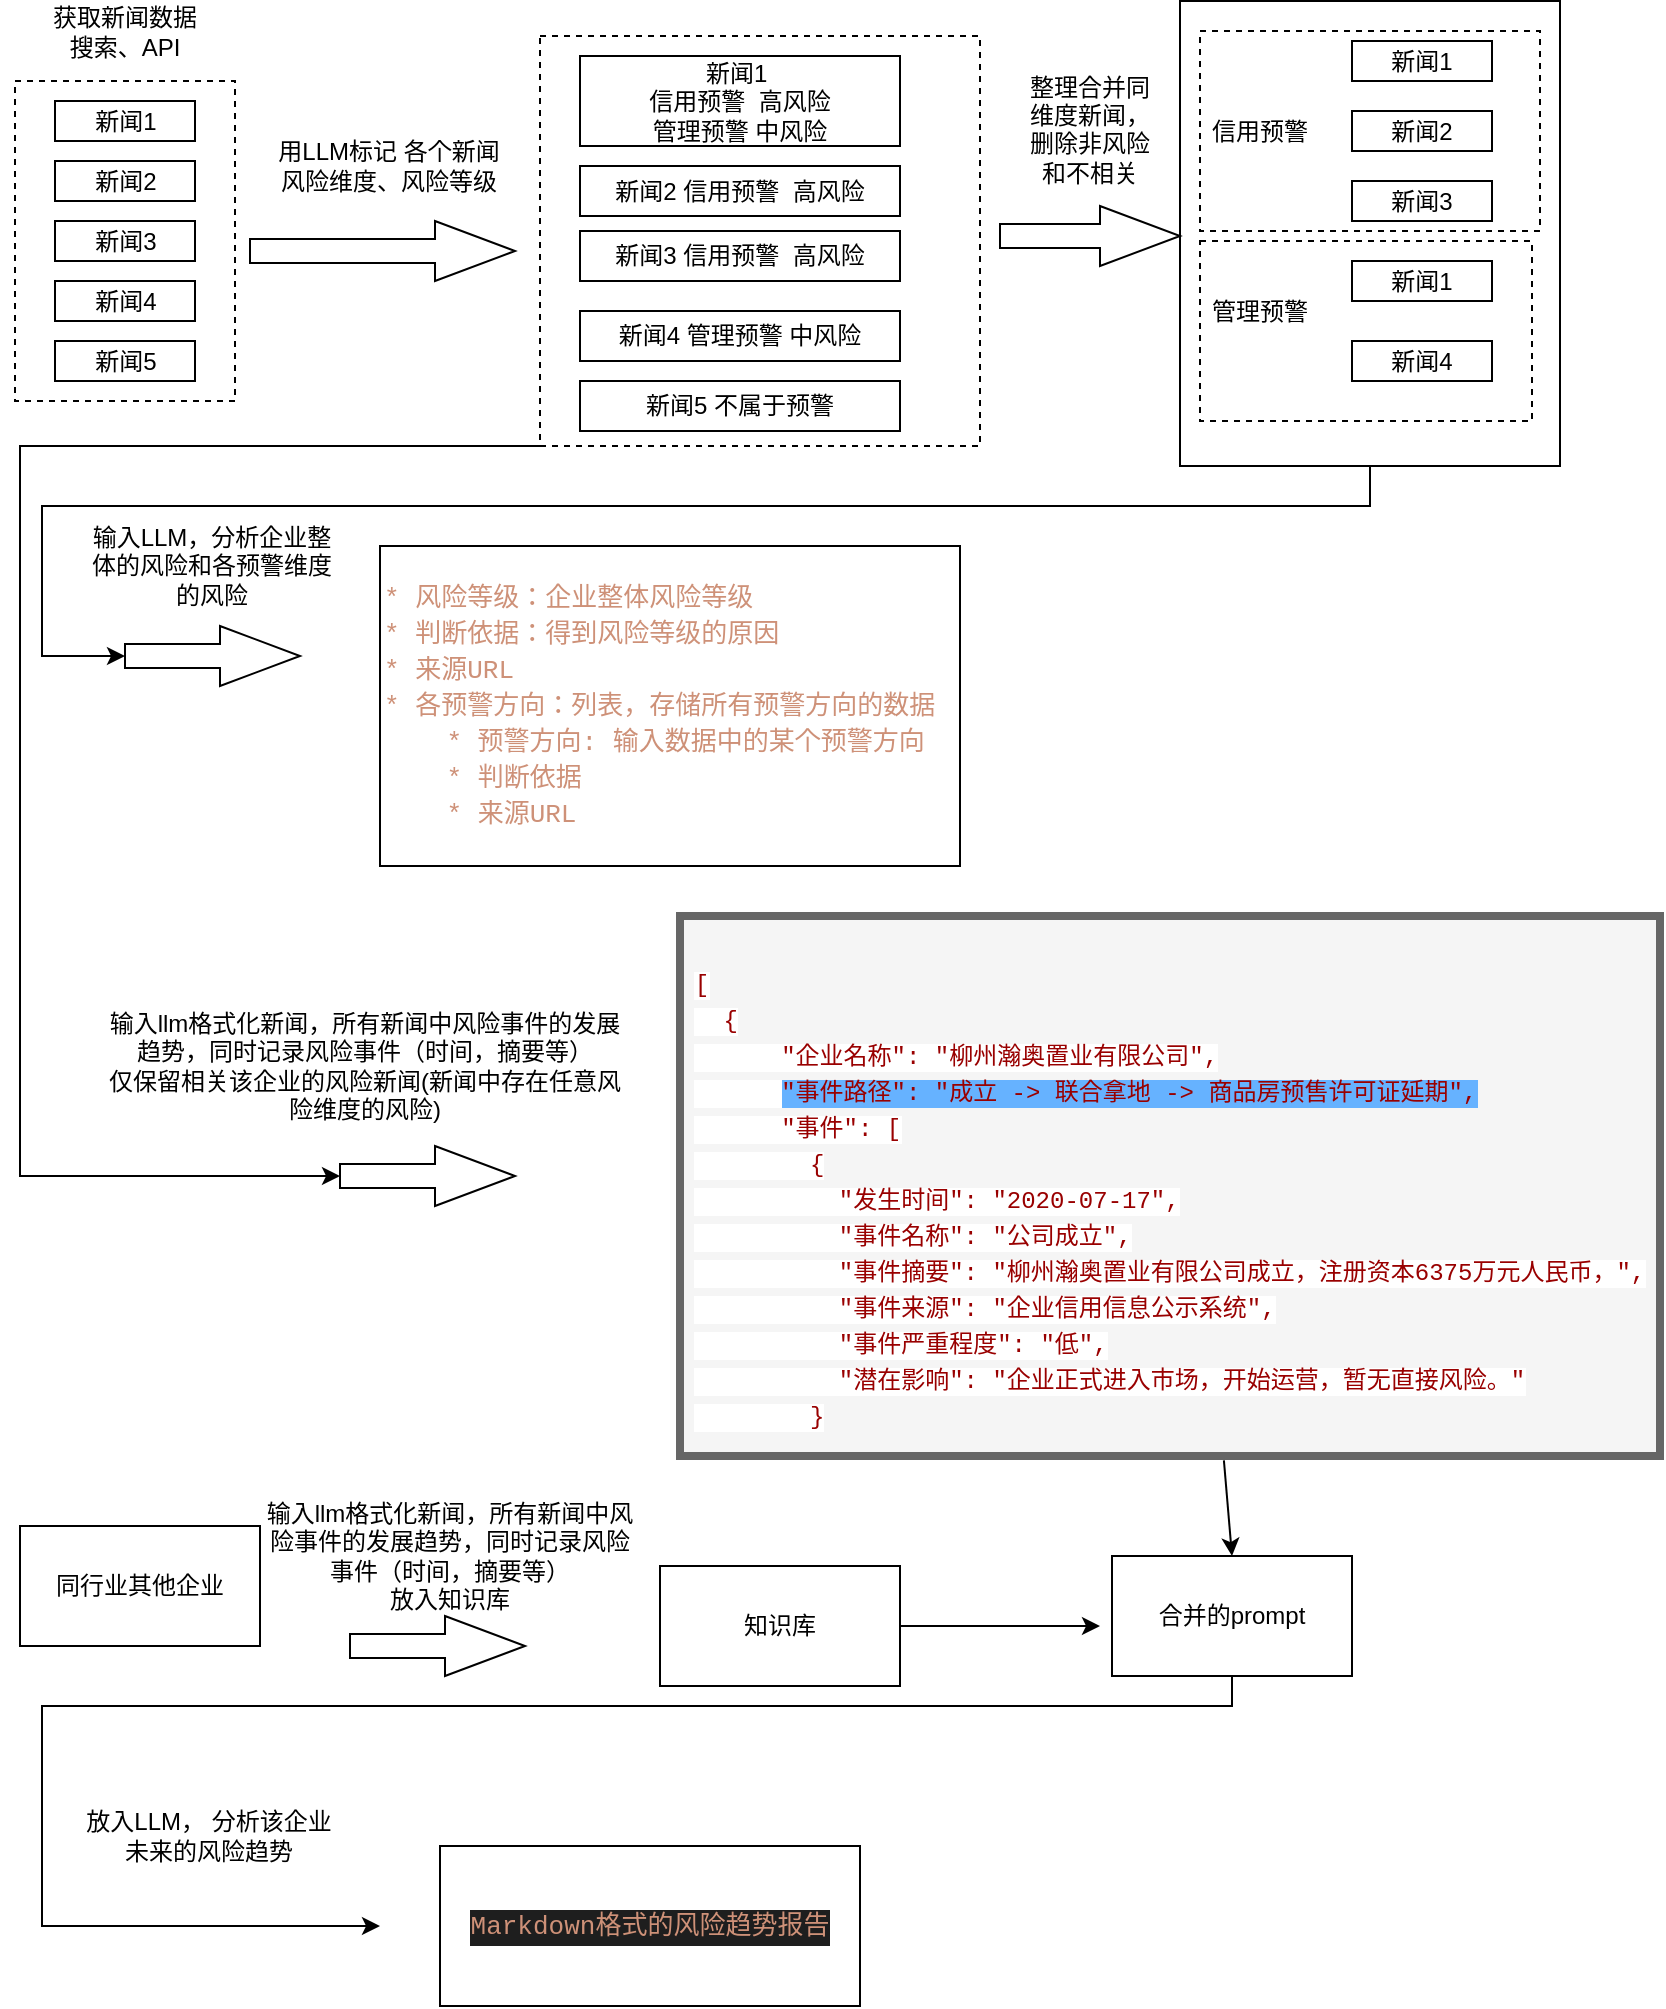 <mxfile version="26.2.15">
  <diagram name="Page-1" id="-CptS_FyW93wxNX5hnl3">
    <mxGraphModel dx="938" dy="606" grid="1" gridSize="10" guides="1" tooltips="1" connect="1" arrows="1" fold="1" page="1" pageScale="1" pageWidth="827" pageHeight="1169" math="0" shadow="0">
      <root>
        <mxCell id="0" />
        <mxCell id="1" parent="0" />
        <mxCell id="sgrRT7Y9RnZKxksEeC1y-48" style="edgeStyle=orthogonalEdgeStyle;rounded=0;orthogonalLoop=1;jettySize=auto;html=1;entryX=0;entryY=0.5;entryDx=0;entryDy=0;entryPerimeter=0;" parent="1" source="sgrRT7Y9RnZKxksEeC1y-44" target="sgrRT7Y9RnZKxksEeC1y-42" edge="1">
          <mxGeometry relative="1" as="geometry">
            <mxPoint x="40" y="360" as="targetPoint" />
            <Array as="points">
              <mxPoint x="705" y="290" />
              <mxPoint x="41" y="290" />
              <mxPoint x="41" y="365" />
            </Array>
          </mxGeometry>
        </mxCell>
        <mxCell id="sgrRT7Y9RnZKxksEeC1y-44" value="" style="rounded=0;whiteSpace=wrap;html=1;" parent="1" vertex="1">
          <mxGeometry x="610" y="37.5" width="190" height="232.5" as="geometry" />
        </mxCell>
        <mxCell id="sgrRT7Y9RnZKxksEeC1y-24" value="" style="rounded=0;whiteSpace=wrap;html=1;dashed=1;" parent="1" vertex="1">
          <mxGeometry x="620" y="157.5" width="166" height="90" as="geometry" />
        </mxCell>
        <mxCell id="sgrRT7Y9RnZKxksEeC1y-23" value="" style="rounded=0;whiteSpace=wrap;html=1;dashed=1;" parent="1" vertex="1">
          <mxGeometry x="620" y="52.5" width="170" height="100" as="geometry" />
        </mxCell>
        <mxCell id="sgrRT7Y9RnZKxksEeC1y-10" value="" style="rounded=0;whiteSpace=wrap;html=1;dashed=1;fillColor=none;" parent="1" vertex="1">
          <mxGeometry x="27.5" y="77.5" width="110" height="160" as="geometry" />
        </mxCell>
        <mxCell id="sgrRT7Y9RnZKxksEeC1y-1" value="新闻5" style="rounded=0;whiteSpace=wrap;html=1;" parent="1" vertex="1">
          <mxGeometry x="47.5" y="207.5" width="70" height="20" as="geometry" />
        </mxCell>
        <mxCell id="sgrRT7Y9RnZKxksEeC1y-2" value="新闻4" style="rounded=0;whiteSpace=wrap;html=1;" parent="1" vertex="1">
          <mxGeometry x="47.5" y="177.5" width="70" height="20" as="geometry" />
        </mxCell>
        <mxCell id="sgrRT7Y9RnZKxksEeC1y-3" value="新闻3" style="rounded=0;whiteSpace=wrap;html=1;" parent="1" vertex="1">
          <mxGeometry x="47.5" y="147.5" width="70" height="20" as="geometry" />
        </mxCell>
        <mxCell id="sgrRT7Y9RnZKxksEeC1y-4" value="新闻2" style="rounded=0;whiteSpace=wrap;html=1;" parent="1" vertex="1">
          <mxGeometry x="47.5" y="117.5" width="70" height="20" as="geometry" />
        </mxCell>
        <mxCell id="sgrRT7Y9RnZKxksEeC1y-5" value="新闻1" style="rounded=0;whiteSpace=wrap;html=1;" parent="1" vertex="1">
          <mxGeometry x="47.5" y="87.5" width="70" height="20" as="geometry" />
        </mxCell>
        <mxCell id="sgrRT7Y9RnZKxksEeC1y-9" value="获取新闻数据&lt;div&gt;搜索、API&lt;/div&gt;" style="text;html=1;align=center;verticalAlign=middle;whiteSpace=wrap;rounded=0;" parent="1" vertex="1">
          <mxGeometry x="20" y="37.5" width="125" height="30" as="geometry" />
        </mxCell>
        <mxCell id="sgrRT7Y9RnZKxksEeC1y-14" value="用LLM标记 各个新闻&lt;div&gt;风险维度、风险等级&lt;/div&gt;" style="text;html=1;align=center;verticalAlign=middle;whiteSpace=wrap;rounded=0;" parent="1" vertex="1">
          <mxGeometry x="137.5" y="95" width="152.5" height="50" as="geometry" />
        </mxCell>
        <mxCell id="sgrRT7Y9RnZKxksEeC1y-15" value="信用预警" style="text;html=1;align=center;verticalAlign=middle;whiteSpace=wrap;rounded=0;" parent="1" vertex="1">
          <mxGeometry x="620" y="87.5" width="60" height="30" as="geometry" />
        </mxCell>
        <mxCell id="sgrRT7Y9RnZKxksEeC1y-16" value="管理预警" style="text;html=1;align=center;verticalAlign=middle;whiteSpace=wrap;rounded=0;" parent="1" vertex="1">
          <mxGeometry x="620" y="177.5" width="60" height="30" as="geometry" />
        </mxCell>
        <mxCell id="sgrRT7Y9RnZKxksEeC1y-17" value="新闻1" style="rounded=0;whiteSpace=wrap;html=1;" parent="1" vertex="1">
          <mxGeometry x="696" y="57.5" width="70" height="20" as="geometry" />
        </mxCell>
        <mxCell id="sgrRT7Y9RnZKxksEeC1y-18" value="新闻2" style="rounded=0;whiteSpace=wrap;html=1;" parent="1" vertex="1">
          <mxGeometry x="696" y="92.5" width="70" height="20" as="geometry" />
        </mxCell>
        <mxCell id="sgrRT7Y9RnZKxksEeC1y-19" value="新闻3" style="rounded=0;whiteSpace=wrap;html=1;" parent="1" vertex="1">
          <mxGeometry x="696" y="127.5" width="70" height="20" as="geometry" />
        </mxCell>
        <mxCell id="sgrRT7Y9RnZKxksEeC1y-20" value="新闻1" style="rounded=0;whiteSpace=wrap;html=1;" parent="1" vertex="1">
          <mxGeometry x="696" y="167.5" width="70" height="20" as="geometry" />
        </mxCell>
        <mxCell id="sgrRT7Y9RnZKxksEeC1y-22" value="新闻4" style="rounded=0;whiteSpace=wrap;html=1;" parent="1" vertex="1">
          <mxGeometry x="696" y="207.5" width="70" height="20" as="geometry" />
        </mxCell>
        <mxCell id="sgrRT7Y9RnZKxksEeC1y-25" value="" style="html=1;shadow=0;dashed=0;align=center;verticalAlign=middle;shape=mxgraph.arrows2.arrow;dy=0.6;dx=40;notch=0;" parent="1" vertex="1">
          <mxGeometry x="145" y="147.5" width="132.5" height="30" as="geometry" />
        </mxCell>
        <mxCell id="sgrRT7Y9RnZKxksEeC1y-27" value="" style="html=1;shadow=0;dashed=0;align=center;verticalAlign=middle;shape=mxgraph.arrows2.arrow;dy=0.6;dx=40;notch=0;" parent="1" vertex="1">
          <mxGeometry x="520" y="140" width="90" height="30" as="geometry" />
        </mxCell>
        <mxCell id="sgrRT7Y9RnZKxksEeC1y-29" value="整理合并同维度新闻，删除非风险和不相关&lt;div&gt;&lt;br&gt;&lt;/div&gt;" style="text;html=1;align=center;verticalAlign=middle;whiteSpace=wrap;rounded=0;" parent="1" vertex="1">
          <mxGeometry x="530" y="97.5" width="70" height="22.5" as="geometry" />
        </mxCell>
        <mxCell id="sgrRT7Y9RnZKxksEeC1y-32" value="" style="rounded=0;whiteSpace=wrap;html=1;dashed=1;fillColor=none;" parent="1" vertex="1">
          <mxGeometry x="290" y="55" width="220" height="205" as="geometry" />
        </mxCell>
        <mxCell id="sgrRT7Y9RnZKxksEeC1y-33" value="新闻5 不属于预警" style="rounded=0;whiteSpace=wrap;html=1;" parent="1" vertex="1">
          <mxGeometry x="310" y="227.5" width="160" height="25" as="geometry" />
        </mxCell>
        <mxCell id="sgrRT7Y9RnZKxksEeC1y-34" value="新闻4 管理预警 中风险" style="rounded=0;whiteSpace=wrap;html=1;" parent="1" vertex="1">
          <mxGeometry x="310" y="192.5" width="160" height="25" as="geometry" />
        </mxCell>
        <mxCell id="sgrRT7Y9RnZKxksEeC1y-35" value="新闻3 信用预警&amp;nbsp; 高风险" style="rounded=0;whiteSpace=wrap;html=1;" parent="1" vertex="1">
          <mxGeometry x="310" y="152.5" width="160" height="25" as="geometry" />
        </mxCell>
        <mxCell id="sgrRT7Y9RnZKxksEeC1y-36" value="新闻2 信用预警&amp;nbsp; 高风险" style="rounded=0;whiteSpace=wrap;html=1;" parent="1" vertex="1">
          <mxGeometry x="310" y="120" width="160" height="25" as="geometry" />
        </mxCell>
        <mxCell id="sgrRT7Y9RnZKxksEeC1y-37" value="新闻1&amp;nbsp;&lt;div&gt;信用预警&amp;nbsp; 高风险&lt;div&gt;管理预警 中风险&lt;/div&gt;&lt;/div&gt;" style="rounded=0;whiteSpace=wrap;html=1;" parent="1" vertex="1">
          <mxGeometry x="310" y="65" width="160" height="45" as="geometry" />
        </mxCell>
        <mxCell id="sgrRT7Y9RnZKxksEeC1y-40" value="输入LLM，分析企业整体的风险和各预警维度的风险" style="text;html=1;align=center;verticalAlign=middle;whiteSpace=wrap;rounded=0;" parent="1" vertex="1">
          <mxGeometry x="61.25" y="290" width="130" height="60" as="geometry" />
        </mxCell>
        <mxCell id="sgrRT7Y9RnZKxksEeC1y-42" value="" style="html=1;shadow=0;dashed=0;align=center;verticalAlign=middle;shape=mxgraph.arrows2.arrow;dy=0.6;dx=40;notch=0;" parent="1" vertex="1">
          <mxGeometry x="82.5" y="350" width="87.5" height="30" as="geometry" />
        </mxCell>
        <mxCell id="sgrRT7Y9RnZKxksEeC1y-50" value="&lt;div style=&quot;color: rgb(212, 212, 212); font-family: Consolas, &amp;quot;Courier New&amp;quot;, monospace; font-size: 13px; line-height: 18px; white-space: pre;&quot;&gt;&lt;div style=&quot;&quot;&gt;&lt;span style=&quot;color: rgb(206, 145, 120);&quot;&gt;* 风险等级：企业整体风险等级&lt;/span&gt;&lt;/div&gt;&lt;div style=&quot;&quot;&gt;&lt;span style=&quot;color: rgb(206, 145, 120);&quot;&gt;* 判断依据：得到风险等级的原因&lt;br/&gt;* 来源URL&lt;/span&gt;&lt;/div&gt;&lt;div style=&quot;&quot;&gt;&lt;span style=&quot;color: rgb(206, 145, 120);&quot;&gt;* 各预警方向：列表，存储所有预警方向的数据&lt;/span&gt;&lt;/div&gt;&lt;div style=&quot;&quot;&gt;&lt;span style=&quot;color: rgb(206, 145, 120);&quot;&gt;&amp;nbsp; &amp;nbsp; * 预警方向: 输入数据中的某个预警方向&lt;/span&gt;&lt;/div&gt;&lt;div style=&quot;&quot;&gt;&lt;span style=&quot;color: rgb(206, 145, 120);&quot;&gt;&amp;nbsp; &amp;nbsp; * &lt;/span&gt;&lt;span style=&quot;color: rgb(206, 145, 120); background-color: transparent;&quot;&gt;判断依据&lt;br/&gt;    * &lt;/span&gt;&lt;span style=&quot;color: rgb(206, 145, 120); background-color: transparent;&quot;&gt;来源URL&lt;/span&gt;&lt;/div&gt;&lt;/div&gt;" style="rounded=0;whiteSpace=wrap;html=1;align=left;" parent="1" vertex="1">
          <mxGeometry x="210" y="310" width="290" height="160" as="geometry" />
        </mxCell>
        <mxCell id="sgrRT7Y9RnZKxksEeC1y-52" value="知识库" style="rounded=0;whiteSpace=wrap;html=1;" parent="1" vertex="1">
          <mxGeometry x="350" y="820" width="120" height="60" as="geometry" />
        </mxCell>
        <mxCell id="sgrRT7Y9RnZKxksEeC1y-60" value="输入llm格式化新闻，所有新闻中风险事件的发展趋势，同时记录风险事件（时间，摘要等）&lt;br&gt;仅保留相关该企业的风险新闻(新闻中存在任意风险维度的风险)" style="text;html=1;align=center;verticalAlign=middle;whiteSpace=wrap;rounded=0;" parent="1" vertex="1">
          <mxGeometry x="70" y="530" width="265" height="80" as="geometry" />
        </mxCell>
        <mxCell id="sgrRT7Y9RnZKxksEeC1y-61" value="" style="html=1;shadow=0;dashed=0;align=center;verticalAlign=middle;shape=mxgraph.arrows2.arrow;dy=0.6;dx=40;notch=0;" parent="1" vertex="1">
          <mxGeometry x="190" y="610" width="87.5" height="30" as="geometry" />
        </mxCell>
        <mxCell id="sgrRT7Y9RnZKxksEeC1y-62" value="&lt;div style=&quot;text-align: left;&quot;&gt;&lt;font style=&quot;color: rgb(153, 0, 0); background-color: light-dark(#ffffff, var(--ge-dark-color, #121212));&quot;&gt;&lt;br&gt;&lt;/font&gt;&lt;/div&gt;&lt;div style=&quot;font-family: Consolas, &amp;quot;Courier New&amp;quot;, monospace; font-weight: normal; line-height: 18px; white-space: pre;&quot;&gt;&lt;div style=&quot;text-align: left;&quot;&gt;&lt;font style=&quot;color: rgb(153, 0, 0); background-color: light-dark(#ffffff, var(--ge-dark-color, #121212));&quot;&gt;[&lt;/font&gt;&lt;/div&gt;&lt;div style=&quot;text-align: left;&quot;&gt;&lt;font style=&quot;color: rgb(153, 0, 0); background-color: light-dark(#ffffff, var(--ge-dark-color, #121212));&quot;&gt;&amp;nbsp; {&lt;/font&gt;&lt;/div&gt;&lt;div style=&quot;text-align: left;&quot;&gt;&lt;font style=&quot;color: rgb(153, 0, 0); background-color: light-dark(#ffffff, var(--ge-dark-color, #121212));&quot;&gt;&lt;span&gt;&amp;nbsp; &amp;nbsp; &amp;nbsp; &lt;/span&gt;&lt;span&gt;&quot;企业名称&quot;&lt;/span&gt;&lt;span&gt;: &lt;/span&gt;&lt;span&gt;&quot;柳州瀚奥置业有限公司&quot;&lt;/span&gt;&lt;span&gt;,&lt;/span&gt;&lt;/font&gt;&lt;/div&gt;&lt;div style=&quot;text-align: left;&quot;&gt;&lt;font style=&quot;color: rgb(153, 0, 0);&quot;&gt;&lt;span style=&quot;background-color: light-dark(#ffffff, var(--ge-dark-color, #121212));&quot;&gt;&amp;nbsp; &amp;nbsp; &amp;nbsp; &lt;/span&gt;&lt;span style=&quot;background-color: rgb(102, 178, 255);&quot;&gt;&quot;事件路径&quot;: &quot;成立 -&amp;gt; 联合拿地 -&amp;gt; 商品房预售许可证延期&quot;,&lt;/span&gt;&lt;/font&gt;&lt;/div&gt;&lt;div style=&quot;text-align: left;&quot;&gt;&lt;font style=&quot;color: rgb(153, 0, 0); background-color: light-dark(#ffffff, var(--ge-dark-color, #121212));&quot;&gt;&lt;span&gt;&amp;nbsp; &amp;nbsp; &amp;nbsp; &lt;/span&gt;&lt;span&gt;&quot;事件&quot;&lt;/span&gt;&lt;span&gt;: [&lt;/span&gt;&lt;/font&gt;&lt;/div&gt;&lt;div style=&quot;text-align: left;&quot;&gt;&lt;font style=&quot;color: rgb(153, 0, 0); background-color: light-dark(#ffffff, var(--ge-dark-color, #121212));&quot;&gt;&amp;nbsp; &amp;nbsp; &amp;nbsp; &amp;nbsp; {&lt;/font&gt;&lt;/div&gt;&lt;div style=&quot;text-align: left;&quot;&gt;&lt;font style=&quot;color: rgb(153, 0, 0); background-color: light-dark(#ffffff, var(--ge-dark-color, #121212));&quot;&gt;&lt;span&gt;&amp;nbsp; &amp;nbsp; &amp;nbsp; &amp;nbsp; &amp;nbsp; &lt;/span&gt;&lt;span&gt;&quot;发生时间&quot;&lt;/span&gt;&lt;span&gt;: &lt;/span&gt;&lt;span&gt;&quot;2020-07-17&quot;&lt;/span&gt;&lt;span&gt;,&lt;/span&gt;&lt;/font&gt;&lt;/div&gt;&lt;div style=&quot;text-align: left;&quot;&gt;&lt;font style=&quot;color: rgb(153, 0, 0); background-color: light-dark(#ffffff, var(--ge-dark-color, #121212));&quot;&gt;&lt;span&gt;&amp;nbsp; &amp;nbsp; &amp;nbsp; &amp;nbsp; &amp;nbsp; &lt;/span&gt;&lt;span&gt;&quot;事件名称&quot;&lt;/span&gt;&lt;span&gt;: &lt;/span&gt;&lt;span&gt;&quot;公司成立&quot;&lt;/span&gt;&lt;span&gt;,&lt;/span&gt;&lt;/font&gt;&lt;/div&gt;&lt;div style=&quot;text-align: left;&quot;&gt;&lt;font style=&quot;color: rgb(153, 0, 0); background-color: light-dark(#ffffff, var(--ge-dark-color, #121212));&quot;&gt;&lt;span&gt;&amp;nbsp; &amp;nbsp; &amp;nbsp; &amp;nbsp; &amp;nbsp; &lt;/span&gt;&lt;span&gt;&quot;事件摘要&quot;&lt;/span&gt;&lt;span&gt;: &lt;/span&gt;&lt;span&gt;&quot;柳州瀚奥置业有限公司成立，注册资本6375万元人民币，&quot;&lt;/span&gt;&lt;span&gt;,&lt;/span&gt;&lt;/font&gt;&lt;/div&gt;&lt;div style=&quot;text-align: left;&quot;&gt;&lt;font style=&quot;color: rgb(153, 0, 0); background-color: light-dark(#ffffff, var(--ge-dark-color, #121212));&quot;&gt;&lt;span&gt;&amp;nbsp; &amp;nbsp; &amp;nbsp; &amp;nbsp; &amp;nbsp; &lt;/span&gt;&lt;span&gt;&quot;事件来源&quot;&lt;/span&gt;&lt;span&gt;: &lt;/span&gt;&lt;span&gt;&quot;企业信用信息公示系统&quot;&lt;/span&gt;&lt;span&gt;,&lt;/span&gt;&lt;/font&gt;&lt;/div&gt;&lt;div style=&quot;text-align: left;&quot;&gt;&lt;font style=&quot;color: rgb(153, 0, 0); background-color: light-dark(#ffffff, var(--ge-dark-color, #121212));&quot;&gt;&lt;span&gt;&amp;nbsp; &amp;nbsp; &amp;nbsp; &amp;nbsp; &amp;nbsp; &lt;/span&gt;&lt;span&gt;&quot;事件严重程度&quot;&lt;/span&gt;&lt;span&gt;: &lt;/span&gt;&lt;span&gt;&quot;低&quot;&lt;/span&gt;&lt;span&gt;,&lt;/span&gt;&lt;/font&gt;&lt;/div&gt;&lt;div style=&quot;text-align: left;&quot;&gt;&lt;font style=&quot;color: rgb(153, 0, 0); background-color: light-dark(#ffffff, var(--ge-dark-color, #121212));&quot;&gt;&lt;span&gt;&amp;nbsp; &amp;nbsp; &amp;nbsp; &amp;nbsp; &amp;nbsp; &lt;/span&gt;&lt;span&gt;&quot;潜在影响&quot;&lt;/span&gt;&lt;span&gt;: &lt;/span&gt;&lt;span&gt;&quot;企业正式进入市场，开始运营，暂无直接风险。&quot;&lt;/span&gt;&lt;/font&gt;&lt;/div&gt;&lt;div style=&quot;text-align: left;&quot;&gt;&lt;font style=&quot;color: rgb(153, 0, 0); background-color: light-dark(#ffffff, var(--ge-dark-color, #121212));&quot;&gt;&amp;nbsp; &amp;nbsp; &amp;nbsp; &amp;nbsp; }&lt;/font&gt;&lt;/div&gt;&lt;/div&gt;" style="text;html=1;align=center;verticalAlign=middle;whiteSpace=wrap;rounded=0;strokeWidth=4;fillColor=#f5f5f5;fontColor=#333333;strokeColor=#666666;" parent="1" vertex="1">
          <mxGeometry x="360" y="495" width="490" height="270" as="geometry" />
        </mxCell>
        <mxCell id="sgrRT7Y9RnZKxksEeC1y-63" value="同行业其他企业" style="rounded=0;whiteSpace=wrap;html=1;" parent="1" vertex="1">
          <mxGeometry x="30" y="800" width="120" height="60" as="geometry" />
        </mxCell>
        <mxCell id="sgrRT7Y9RnZKxksEeC1y-66" value="输入llm格式化新闻，所有新闻中风险事件的发展趋势，同时记录风险事件（时间，摘要等）&lt;div&gt;放入知识库&lt;/div&gt;" style="text;html=1;align=center;verticalAlign=middle;whiteSpace=wrap;rounded=0;" parent="1" vertex="1">
          <mxGeometry x="150" y="785" width="190" height="60" as="geometry" />
        </mxCell>
        <mxCell id="sgrRT7Y9RnZKxksEeC1y-67" value="" style="html=1;shadow=0;dashed=0;align=center;verticalAlign=middle;shape=mxgraph.arrows2.arrow;dy=0.6;dx=40;notch=0;" parent="1" vertex="1">
          <mxGeometry x="195" y="845" width="87.5" height="30" as="geometry" />
        </mxCell>
        <mxCell id="sgrRT7Y9RnZKxksEeC1y-71" style="edgeStyle=orthogonalEdgeStyle;rounded=0;orthogonalLoop=1;jettySize=auto;html=1;" parent="1" source="sgrRT7Y9RnZKxksEeC1y-68" edge="1">
          <mxGeometry relative="1" as="geometry">
            <mxPoint x="210" y="1000" as="targetPoint" />
            <Array as="points">
              <mxPoint x="636" y="890" />
              <mxPoint x="41" y="890" />
            </Array>
          </mxGeometry>
        </mxCell>
        <mxCell id="sgrRT7Y9RnZKxksEeC1y-68" value="合并的prompt" style="rounded=0;whiteSpace=wrap;html=1;" parent="1" vertex="1">
          <mxGeometry x="576" y="815" width="120" height="60" as="geometry" />
        </mxCell>
        <mxCell id="sgrRT7Y9RnZKxksEeC1y-69" value="" style="endArrow=classic;html=1;rounded=0;" parent="1" edge="1">
          <mxGeometry width="50" height="50" relative="1" as="geometry">
            <mxPoint x="470" y="850" as="sourcePoint" />
            <mxPoint x="570" y="850" as="targetPoint" />
          </mxGeometry>
        </mxCell>
        <mxCell id="sgrRT7Y9RnZKxksEeC1y-70" value="" style="endArrow=classic;html=1;rounded=0;entryX=0.5;entryY=0;entryDx=0;entryDy=0;exitX=0.555;exitY=1.008;exitDx=0;exitDy=0;exitPerimeter=0;" parent="1" source="sgrRT7Y9RnZKxksEeC1y-62" target="sgrRT7Y9RnZKxksEeC1y-68" edge="1">
          <mxGeometry width="50" height="50" relative="1" as="geometry">
            <mxPoint x="510" y="829.58" as="sourcePoint" />
            <mxPoint x="610" y="829.58" as="targetPoint" />
          </mxGeometry>
        </mxCell>
        <mxCell id="sgrRT7Y9RnZKxksEeC1y-72" value="放入LLM， 分析该企业未来的风险趋势" style="text;html=1;align=center;verticalAlign=middle;whiteSpace=wrap;rounded=0;" parent="1" vertex="1">
          <mxGeometry x="57.5" y="940" width="132.5" height="30" as="geometry" />
        </mxCell>
        <mxCell id="sgrRT7Y9RnZKxksEeC1y-75" value="&lt;div style=&quot;color: rgb(212, 212, 212); background-color: rgb(30, 30, 30); font-family: Consolas, &amp;quot;Courier New&amp;quot;, monospace; font-size: 13px; line-height: 18px; white-space: pre;&quot;&gt;&lt;span style=&quot;color: #ce9178;&quot;&gt;Markdown格式的风险趋势报告&lt;/span&gt;&lt;/div&gt;" style="rounded=0;whiteSpace=wrap;html=1;" parent="1" vertex="1">
          <mxGeometry x="240" y="960" width="210" height="80" as="geometry" />
        </mxCell>
        <mxCell id="RbbIZ7TsaSekIX87imxi-2" style="edgeStyle=orthogonalEdgeStyle;rounded=0;orthogonalLoop=1;jettySize=auto;html=1;entryX=0;entryY=0.5;entryDx=0;entryDy=0;entryPerimeter=0;" parent="1" source="sgrRT7Y9RnZKxksEeC1y-32" target="sgrRT7Y9RnZKxksEeC1y-61" edge="1">
          <mxGeometry relative="1" as="geometry">
            <Array as="points">
              <mxPoint x="30" y="260" />
              <mxPoint x="30" y="625" />
            </Array>
          </mxGeometry>
        </mxCell>
      </root>
    </mxGraphModel>
  </diagram>
</mxfile>
